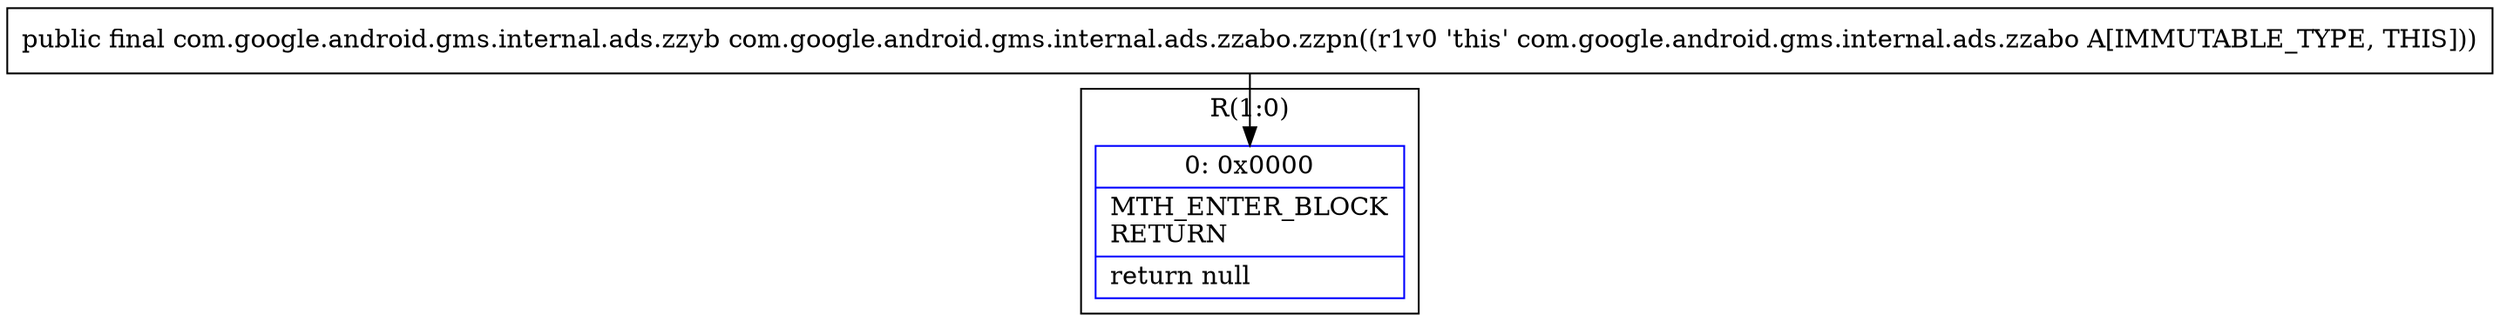 digraph "CFG forcom.google.android.gms.internal.ads.zzabo.zzpn()Lcom\/google\/android\/gms\/internal\/ads\/zzyb;" {
subgraph cluster_Region_859764808 {
label = "R(1:0)";
node [shape=record,color=blue];
Node_0 [shape=record,label="{0\:\ 0x0000|MTH_ENTER_BLOCK\lRETURN\l|return null\l}"];
}
MethodNode[shape=record,label="{public final com.google.android.gms.internal.ads.zzyb com.google.android.gms.internal.ads.zzabo.zzpn((r1v0 'this' com.google.android.gms.internal.ads.zzabo A[IMMUTABLE_TYPE, THIS])) }"];
MethodNode -> Node_0;
}

